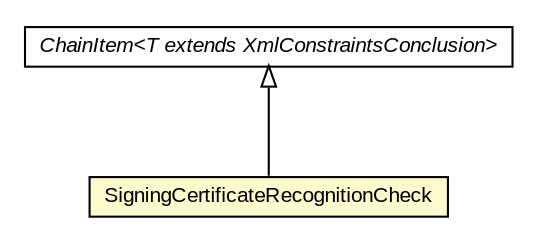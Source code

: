 #!/usr/local/bin/dot
#
# Class diagram 
# Generated by UMLGraph version R5_6-24-gf6e263 (http://www.umlgraph.org/)
#

digraph G {
	edge [fontname="arial",fontsize=10,labelfontname="arial",labelfontsize=10];
	node [fontname="arial",fontsize=10,shape=plaintext];
	nodesep=0.25;
	ranksep=0.5;
	// eu.europa.esig.dss.validation.process.ChainItem<T extends eu.europa.esig.dss.jaxb.detailedreport.XmlConstraintsConclusion>
	c666516 [label=<<table title="eu.europa.esig.dss.validation.process.ChainItem" border="0" cellborder="1" cellspacing="0" cellpadding="2" port="p" href="../../../ChainItem.html">
		<tr><td><table border="0" cellspacing="0" cellpadding="1">
<tr><td align="center" balign="center"><font face="arial italic"> ChainItem&lt;T extends XmlConstraintsConclusion&gt; </font></td></tr>
		</table></td></tr>
		</table>>, URL="../../../ChainItem.html", fontname="arial", fontcolor="black", fontsize=10.0];
	// eu.europa.esig.dss.validation.process.bbb.isc.checks.SigningCertificateRecognitionCheck
	c666537 [label=<<table title="eu.europa.esig.dss.validation.process.bbb.isc.checks.SigningCertificateRecognitionCheck" border="0" cellborder="1" cellspacing="0" cellpadding="2" port="p" bgcolor="lemonChiffon" href="./SigningCertificateRecognitionCheck.html">
		<tr><td><table border="0" cellspacing="0" cellpadding="1">
<tr><td align="center" balign="center"> SigningCertificateRecognitionCheck </td></tr>
		</table></td></tr>
		</table>>, URL="./SigningCertificateRecognitionCheck.html", fontname="arial", fontcolor="black", fontsize=10.0];
	//eu.europa.esig.dss.validation.process.bbb.isc.checks.SigningCertificateRecognitionCheck extends eu.europa.esig.dss.validation.process.ChainItem<eu.europa.esig.dss.jaxb.detailedreport.XmlISC>
	c666516:p -> c666537:p [dir=back,arrowtail=empty];
}

